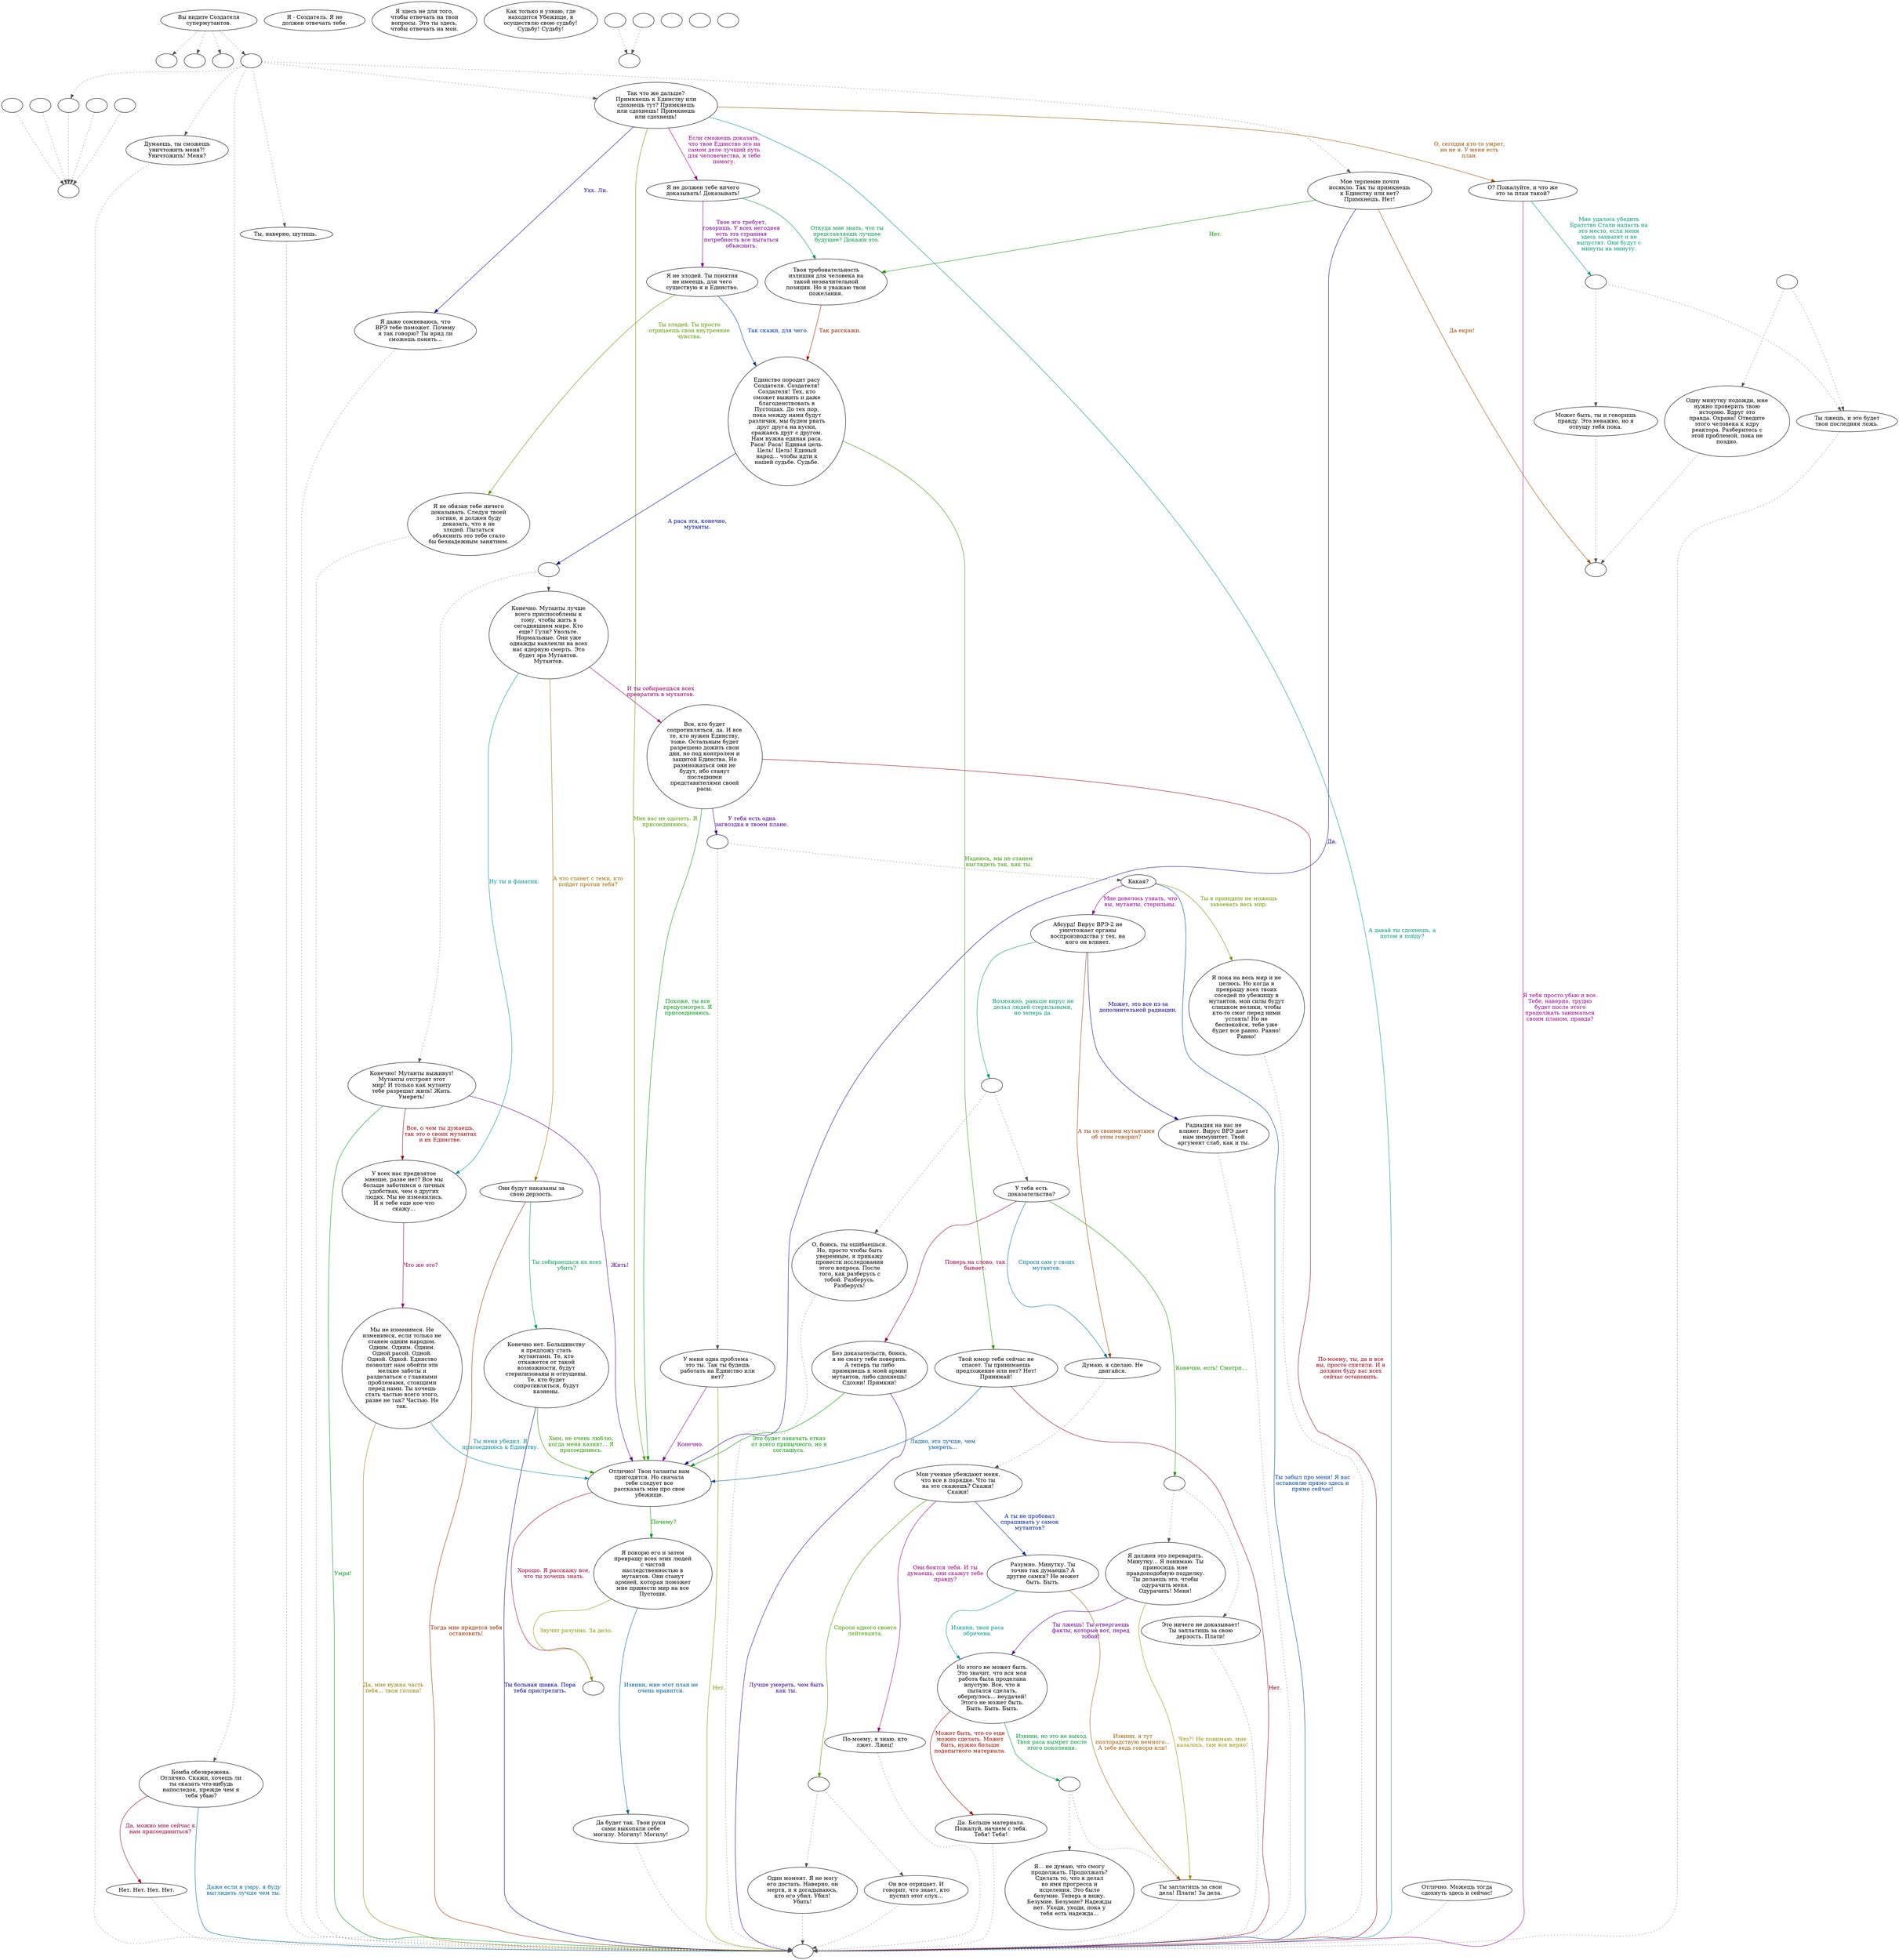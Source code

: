 digraph master {
  "start" [style=filled       fillcolor="#FFFFFF"       color="#000000"]
  "start" -> "map_enter_p_proc" [style=dotted color="#555555"]
  "start" -> "damage_p_proc" [style=dotted color="#555555"]
  "start" -> "combat_p_proc" [style=dotted color="#555555"]
  "start" -> "do_dialogue" [style=dotted color="#555555"]
  "start" [label="Вы видите Создателя\nсупермутантов."]
  "gameover" [style=filled       fillcolor="#FFFFFF"       color="#000000"]
  "gameover" [label=""]
  "giveme" [style=filled       fillcolor="#FFFFFF"       color="#000000"]
  "giveme" -> "master14" [style=dotted color="#555555"]
  "giveme" -> "master13" [style=dotted color="#555555"]
  "giveme" [label=""]
  "do_dialogue" [style=filled       fillcolor="#FFFFFF"       color="#000000"]
  "do_dialogue" -> "get_reaction" [style=dotted color="#555555"]
  "do_dialogue" -> "master203" [style=dotted color="#555555"]
  "do_dialogue" -> "master46" [style=dotted color="#555555"]
  "do_dialogue" -> "master43" [style=dotted color="#555555"]
  "do_dialogue" -> "master44" [style=dotted color="#555555"]
  "do_dialogue" -> "master00" [style=dotted color="#555555"]
  "do_dialogue" [label=""]
  "master00" [style=filled       fillcolor="#FFFFFF"       color="#000000"]
  "master00" [label="Так что же дальше?\nПримкнешь к Единству или\nсдохнешь тут? Примкнешь\nили сдохнешь! Примкнешь\nили сдохнешь!"]
  "master00" -> "master01" [label="Мне вас не одолеть. Я\nприсоединяюсь." color="#5A9900" fontcolor="#5A9900"]
  "master00" -> "master04" [label="Если сможешь доказать,\nчто твое Единство это на\nсамом деле лучший путь\nдля человечества, я тебе\nпомогу." color="#990086" fontcolor="#990086"]
  "master00" -> "mastercbt" [label="А давай ты сдохнешь, а\nпотом я пойду?" color="#00997F" fontcolor="#00997F"]
  "master00" -> "master38" [label="О, сегодня кто-то умрет,\nно не я. У меня есть\nплан." color="#995200" fontcolor="#995200"]
  "master00" -> "master42" [label="Ухх. Ли." color="#260099" fontcolor="#260099"]
  "master01" [style=filled       fillcolor="#FFFFFF"       color="#000000"]
  "master01" [label="Отлично! Твои таланты нам\nпригодятся. Но сначала\nтебе следует все\nрассказать мне про свое\nубежище."]
  "master01" -> "master02" [label="Почему?" color="#079900" fontcolor="#079900"]
  "master01" -> "gameover" [label="Хорошо. Я расскажу все,\nчто ты хочешь знать." color="#990034" fontcolor="#990034"]
  "master02" [style=filled       fillcolor="#FFFFFF"       color="#000000"]
  "master02" [label="Я покорю его и затем\nпревращу всех этих людей\nс чистой\nнаследственностью в\nмутантов. Они станут\nармией, которая поможет\nмне принести мир на все\nПустоши."]
  "master02" -> "master03" [label="Извини, мне этот план не\nочень нравится." color="#006099" fontcolor="#006099"]
  "master02" -> "gameover" [label="Звучит разумно. За дело." color="#8D9900" fontcolor="#8D9900"]
  "master03" [style=filled       fillcolor="#FFFFFF"       color="#000000"]
  "master03" -> "mastercbt" [style=dotted color="#555555"]
  "master03" [label="Да будет так. Твои руки\nсами выкопали себе\nмогилу. Могилу! Могилу!"]
  "master04" [style=filled       fillcolor="#FFFFFF"       color="#000000"]
  "master04" [label="Я не должен тебе ничего\nдоказывать! Доказывать!"]
  "master04" -> "master36" [label="Твое эго требует,\nговоришь. У всех негодяев\nесть эта странная\nпотребность все пытаться\nобъяснить." color="#780099" fontcolor="#780099"]
  "master04" -> "master05" [label="Откуда мне знать, что ты\nпредставляешь лучшее\nбудущее? Докажи это." color="#00994C" fontcolor="#00994C"]
  "master05" [style=filled       fillcolor="#FFFFFF"       color="#000000"]
  "master05" [label="Твоя требовательность\nизлишня для человека на\nтакой незначительной\nпозиции. Но я уважаю твои\nпожелания."]
  "master05" -> "master06" [label="Так расскажи." color="#991F00" fontcolor="#991F00"]
  "master06" [style=filled       fillcolor="#FFFFFF"       color="#000000"]
  "master06" [label="Единство породит расу\nСоздателя. Создателя!\nСоздателя! Тех, кто\nсможет выжить и даже\nблагоденствовать в\nПустошах. До тех пор,\nпока между нами будут\nразличия, мы будем рвать\nдруг друга на куски,\nсражаясь друг с другом.\nНам нужна единая раса.\nРаса! Раса! Единая цель.\nЦель! Цель! Единый\nнарод... чтобы идти к\nнашей судьбе. Судьбе."]
  "master06" -> "master06_1" [label="А раса эта, конечно,\nмутанты." color="#000D99" fontcolor="#000D99"]
  "master06" -> "master27" [label="Надеюсь, мы не станем\nвыглядеть так, как ты." color="#3A9900" fontcolor="#3A9900"]
  "master06_1" [style=filled       fillcolor="#FFFFFF"       color="#000000"]
  "master06_1" -> "master07" [style=dotted color="#555555"]
  "master06_1" -> "master35" [style=dotted color="#555555"]
  "master06_1" [label=""]
  "master07" [style=filled       fillcolor="#FFFFFF"       color="#000000"]
  "master07" [label="Конечно. Мутанты лучше\nвсего приспособлены к\nтому, чтобы жить в\nсегодняшнем мире. Кто\nеще? Гули? Увольте.\nНормальные. Они уже\nоднажды навлекли на всех\nнас ядерную смерть. Это\nбудет эра Мутантов.\nМутантов."]
  "master07" -> "master08" [label="И ты собираешься всех\nпревратить в мутантов." color="#990067" fontcolor="#990067"]
  "master07" -> "master33" [label="Ну ты и фанатик." color="#009399" fontcolor="#009399"]
  "master07" -> "master31" [label="А что станет с теми, кто\nпойдет против тебя?" color="#997200" fontcolor="#997200"]
  "master08" [style=filled       fillcolor="#FFFFFF"       color="#000000"]
  "master08" [label="Все, кто будет\nсопротивляться, да. И все\nте, кто нужен Единству,\nтоже. Остальным будет\nразрешено дожить свои\nдни, но под контролем и\nзащитой Единства. Но\nразмножаться они не\nбудут, ибо станут\nпоследними\nпредставителями своей\nрасы."]
  "master08" -> "master08_1" [label="У тебя есть одна\nзагвоздка в твоем плане." color="#450099" fontcolor="#450099"]
  "master08" -> "master01" [label="Похоже, ты все\nпредусмотрел. Я\nприсоединяюсь." color="#009919" fontcolor="#009919"]
  "master08" -> "mastercbt" [label="По-моему, ты, да и все\nвы, просто спятили. И я\nдолжен буду вас всех\nсейчас остановить." color="#990014" fontcolor="#990014"]
  "master08_1" [style=filled       fillcolor="#FFFFFF"       color="#000000"]
  "master08_1" -> "master09" [style=dotted color="#555555"]
  "master08_1" -> "master30" [style=dotted color="#555555"]
  "master08_1" [label=""]
  "master09" [style=filled       fillcolor="#FFFFFF"       color="#000000"]
  "master09" [label="Какая?"]
  "master09" -> "mastercbt" [label="Ты забыл про меня! Я вас\nостановлю прямо здесь и\nпрямо сейчас!" color="#004199" fontcolor="#004199"]
  "master09" -> "master10" [label="Ты в принципе не можешь\nзавоевать весь мир." color="#6D9900" fontcolor="#6D9900"]
  "master09" -> "master11" [label="Мне довелось узнать, что\nвы, мутанты, стерильны." color="#980099" fontcolor="#980099"]
  "master10" [style=filled       fillcolor="#FFFFFF"       color="#000000"]
  "master10" -> "mastercbt" [style=dotted color="#555555"]
  "master10" [label="Я пока на весь мир и не\nцелюсь. Но когда я\nпревращу всех твоих\nсоседей по убежищу в\nмутантов, мои силы будут\nслишком велики, чтобы\nкто-то смог перед ними\nустоять! Но не\nбеспокойся, тебе уже\nбудет все равно. Равно!\nРавно!"]
  "master11" [style=filled       fillcolor="#FFFFFF"       color="#000000"]
  "master11" [label="Абсурд! Вирус ВРЭ-2 не\nуничтожает органы\nвоспроизводства у тех, на\nкого он влияет."]
  "master11" -> "master11_1" [label="Возможно, раньше вирус не\nделал людей стерильными,\nно теперь да." color="#00996B" fontcolor="#00996B"]
  "master11" -> "master20" [label="А ты со своими мутантами\nоб этом говорил?" color="#993F00" fontcolor="#993F00"]
  "master11" -> "master28" [label="Может, это все из-за\nдополнительной радиации." color="#120099" fontcolor="#120099"]
  "master11_1" [style=filled       fillcolor="#FFFFFF"       color="#000000"]
  "master11_1" -> "master12" [style=dotted color="#555555"]
  "master11_1" -> "master29" [style=dotted color="#555555"]
  "master11_1" [label=""]
  "master12" [style=filled       fillcolor="#FFFFFF"       color="#000000"]
  "master12" [label="У тебя есть\nдоказательства?"]
  "master12" -> "giveme" [label="Конечно, есть! Смотри..." color="#1B9900" fontcolor="#1B9900"]
  "master12" -> "master26" [label="Поверь на слово, так\nбывает." color="#990047" fontcolor="#990047"]
  "master12" -> "master20" [label="Спроси сам у своих\nмутантов." color="#007499" fontcolor="#007499"]
  "master13" [style=filled       fillcolor="#FFFFFF"       color="#000000"]
  "master13" -> "mastercbt" [style=dotted color="#555555"]
  "master13" [label="Это ничего не доказывает!\nТы заплатишь за свою\nдерзость. Плати!"]
  "master14" [style=filled       fillcolor="#FFFFFF"       color="#000000"]
  "master14" [label="Я должен это переварить.\nМинутку... Я понимаю. Ты\nприносишь мне\nправдоподобную подделку.\nТы делаешь это, чтобы\nодурачить меня.\nОдурачить! Меня!"]
  "master14" -> "master16" [label="Что?! Не понимаю, мне\nказалось, там все верно!" color="#999200" fontcolor="#999200"]
  "master14" -> "master17" [label="Ты лжешь! Ты отвергаешь\nфакты, которые вот, перед\nтобой!" color="#650099" fontcolor="#650099"]
  "master16" [style=filled       fillcolor="#FFFFFF"       color="#000000"]
  "master16" -> "mastercbt" [style=dotted color="#555555"]
  "master16" [label="Ты заплатишь за свои\nдела! Плати! За дела."]
  "master17" [style=filled       fillcolor="#FFFFFF"       color="#000000"]
  "master17" [label="Но этого не может быть.\nЭто значит, что вся моя\nработа была проделана\nвпустую. Все, что я\nпытался сделать,\nобернулось... неудачей!\nЭтого не может быть.\nБыть. Быть. Быть."]
  "master17" -> "master17_1" [label="Извини, но это не выход.\nТвоя раса вымрет после\nэтого поколения." color="#009938" fontcolor="#009938"]
  "master17" -> "master18" [label="Может быть, что-то еще\nможно сделать. Может\nбыть, нужно больше\nподопытного материала." color="#990C00" fontcolor="#990C00"]
  "master17_1" [style=filled       fillcolor="#FFFFFF"       color="#000000"]
  "master17_1" -> "master19" [style=dotted color="#555555"]
  "master17_1" -> "master16" [style=dotted color="#555555"]
  "master17_1" [label=""]
  "master18" [style=filled       fillcolor="#FFFFFF"       color="#000000"]
  "master18" -> "mastercbt" [style=dotted color="#555555"]
  "master18" [label="Да. Больше материала.\nПожалуй, начнем с тебя.\nТебя! Тебя!"]
  "master19" [style=filled       fillcolor="#FFFFFF"       color="#000000"]
  "master19" [label="Я... не думаю, что смогу\nпродолжать. Продолжать?\nСделать то, что я делал\nво имя прогресса и\nисцеления. Это было\nбезумие. Теперь я вижу.\nБезумие. Безумие? Надежды\nнет. Уходи, уходи, пока у\nтебя есть надежда..."]
  "master20" [style=filled       fillcolor="#FFFFFF"       color="#000000"]
  "master20" -> "master21" [style=dotted color="#555555"]
  "master20" [label="Думаю, я сделаю. Не\nдвигайся."]
  "master21" [style=filled       fillcolor="#FFFFFF"       color="#000000"]
  "master21" [label="Мои ученые убеждают меня,\nчто все в порядке. Что ты\nна это скажешь? Скажи!\nСкажи!"]
  "master21" -> "master25" [label="А ты не пробовал\nспрашивать у самок\nмутантов?" color="#002199" fontcolor="#002199"]
  "master21" -> "master21_1" [label="Спроси одного своего\nлейтенанта." color="#4E9900" fontcolor="#4E9900"]
  "master21" -> "master24" [label="Они боятся тебя. И ты\nдумаешь, они скажут тебе\nправду?" color="#99007A" fontcolor="#99007A"]
  "master21_1" [style=filled       fillcolor="#FFFFFF"       color="#000000"]
  "master21_1" -> "master22" [style=dotted color="#555555"]
  "master21_1" -> "master23" [style=dotted color="#555555"]
  "master21_1" [label=""]
  "master22" [style=filled       fillcolor="#FFFFFF"       color="#000000"]
  "master22" -> "mastercbt" [style=dotted color="#555555"]
  "master22" [label="Один момент. Я не могу\nего достать. Наверно, он\nмертв, и я догадываюсь,\nкто его убил. Убил!\nУбить!"]
  "master23" [style=filled       fillcolor="#FFFFFF"       color="#000000"]
  "master23" -> "mastercbt" [style=dotted color="#555555"]
  "master23" [label="Он все отрицает. И\nговорит, что знает, кто\nпустил этот слух..."]
  "master24" [style=filled       fillcolor="#FFFFFF"       color="#000000"]
  "master24" -> "mastercbt" [style=dotted color="#555555"]
  "master24" [label="По-моему, я знаю, кто\nлжет. Лжец!"]
  "master25" [style=filled       fillcolor="#FFFFFF"       color="#000000"]
  "master25" [label="Разумно. Минутку. Ты\nточно так думаешь? А\nдругие самки? Не может\nбыть. Быть."]
  "master25" -> "master17" [label="Извини, твоя раса\nобречена." color="#00998B" fontcolor="#00998B"]
  "master25" -> "master16" [label="Извини, я тут\nпозлорадствую немного...\nА тебе ведь говори-или!" color="#995E00" fontcolor="#995E00"]
  "master26" [style=filled       fillcolor="#FFFFFF"       color="#000000"]
  "master26" [label="Без доказательств, боюсь,\nя не смогу тебе поверить.\nА теперь ты либо\nпримкнешь к моей армии\nмутантов, либо сдохнешь!\nСдохни! Примкни!"]
  "master26" -> "mastercbt" [label="Лучше умереть, чем быть\nкак ты." color="#320099" fontcolor="#320099"]
  "master26" -> "master01" [label="Это будет означать отказ\nот всего привычного, но я\nсоглашусь." color="#009905" fontcolor="#009905"]
  "master27" [style=filled       fillcolor="#FFFFFF"       color="#000000"]
  "master27" [label="Твой юмор тебя сейчас не\nспасет. Ты принимаешь\nпредложение или нет? Нет!\nПринимай!"]
  "master27" -> "mastercbt" [label="Нет." color="#990028" fontcolor="#990028"]
  "master27" -> "master01" [label="Ладно, это лучше, чем\nумереть..." color="#005499" fontcolor="#005499"]
  "master28" [style=filled       fillcolor="#FFFFFF"       color="#000000"]
  "master28" -> "mastercbt" [style=dotted color="#555555"]
  "master28" [label="Радиация на нас не\nвлияет. Вирус ВРЭ дает\nнам иммунитет. Твой\nаргумент слаб, как и ты."]
  "master29" [style=filled       fillcolor="#FFFFFF"       color="#000000"]
  "master29" -> "mastercbt" [style=dotted color="#555555"]
  "master29" [label="О, боюсь, ты ошибаешься.\nНо, просто чтобы быть\nуверенным, я прикажу\nпровести исследования\nэтого вопроса. После\nтого, как разберусь с\nтобой. Разберусь.\nРазберусь!"]
  "master30" [style=filled       fillcolor="#FFFFFF"       color="#000000"]
  "master30" [label="У меня одна проблема -\nэто ты. Так ты будешь\nработать на Единство или\nнет?"]
  "master30" -> "mastercbt" [label="Нет." color="#819900" fontcolor="#819900"]
  "master30" -> "master01" [label="Конечно." color="#850099" fontcolor="#850099"]
  "master31" [style=filled       fillcolor="#FFFFFF"       color="#000000"]
  "master31" [label="Они будут наказаны за\nсвою дерзость."]
  "master31" -> "master32" [label="Ты собираешься их всех\nубить?" color="#009958" fontcolor="#009958"]
  "master31" -> "mastercbt" [label="Тогда мне придется тебя\nостановить!" color="#992B00" fontcolor="#992B00"]
  "master32" [style=filled       fillcolor="#FFFFFF"       color="#000000"]
  "master32" [label="Конечно нет. Большинству\nя предложу стать\nмутантами. Те, кто\nоткажется от такой\nвозможности, будут\nстерилизованы и отпущены.\nТе, кто будет\nсопротивляться, будут\nказнены."]
  "master32" -> "mastercbt" [label="Ты больная шавка. Пора\nтебя пристрелить." color="#000199" fontcolor="#000199"]
  "master32" -> "master01" [label="Хмм, не очень люблю,\nкогда меня казнят... Я\nприсоединюсь." color="#2E9900" fontcolor="#2E9900"]
  "master33" [style=filled       fillcolor="#FFFFFF"       color="#000000"]
  "master33" [label="У всех нас предвзятое\nмнение, разве нет? Все мы\nбольше заботимся о личных\nудобствах, чем о других\nлюдях. Мы не изменились.\nИ я тебе еще кое-что\nскажу..."]
  "master33" -> "master34" [label="Что же это?" color="#99005B" fontcolor="#99005B"]
  "master34" [style=filled       fillcolor="#FFFFFF"       color="#000000"]
  "master34" [label="Мы не изменимся. Не\nизменимся, если только не\nстанем одним народом.\nОдним. Одним. Одним.\nОдной расой. Одной.\nОдной. Одной. Единство\nпозволит нам обойти эти\nмелкие заботы и\nразделаться с главными\nпроблемами, стоящими\nперед нами. Ты хочешь\nстать частью всего этого,\nразве не так? Частью. Не\nтак."]
  "master34" -> "master01" [label="Ты меня убедил. Я\nприсоединюсь к Единству." color="#008799" fontcolor="#008799"]
  "master34" -> "mastercbt" [label="Да, мне нужна часть\nтебя... твоя голова!" color="#997E00" fontcolor="#997E00"]
  "master35" [style=filled       fillcolor="#FFFFFF"       color="#000000"]
  "master35" [label="Конечно! Мутанты выживут!\nМутанты отстроят этот\nмир! И только как мутанту\nтебе разрешат жить! Жить.\nУмереть!"]
  "master35" -> "master01" [label="Жить!" color="#510099" fontcolor="#510099"]
  "master35" -> "mastercbt" [label="Умри!" color="#009925" fontcolor="#009925"]
  "master35" -> "master33" [label="Все, о чем ты думаешь,\nтак это о своих мутантах\nи их Единстве." color="#990008" fontcolor="#990008"]
  "master36" [style=filled       fillcolor="#FFFFFF"       color="#000000"]
  "master36" [label="Я не злодей. Ты понятия\nне имеешь, для чего\nсуществую я и Единство."]
  "master36" -> "master06" [label="Так скажи, для чего." color="#003599" fontcolor="#003599"]
  "master36" -> "master37" [label="Ты злодей. Ты просто\nотрицаешь свои внутренние\nчувства." color="#619900" fontcolor="#619900"]
  "master37" [style=filled       fillcolor="#FFFFFF"       color="#000000"]
  "master37" -> "mastercbt" [style=dotted color="#555555"]
  "master37" [label="Я не обязан тебе ничего\nдоказывать. Следуя твоей\nлогике, я должен буду\nдоказать, что я не\nзлодей. Пытаться\nобъяснить это тебе стало\nбы безнадежным занятием."]
  "master38" [style=filled       fillcolor="#FFFFFF"       color="#000000"]
  "master38" [label="О? Пожалуйте, и что же\nэто за план такой?"]
  "master38" -> "mastercbt" [label="Я тебя просто убью и все.\nТебе, наверно, трудно\nбудет после этого\nпродолжать заниматься\nсвоим планом, правда?" color="#99008E" fontcolor="#99008E"]
  "master38" -> "master38_2" [label="Мне удалось убедить\nБратство Стали напасть на\nэто место, если меня\nздесь захватят и не\nвыпустят. Они будут с\nминуты на минуту." color="#009978" fontcolor="#009978"]
  "master38_1" [style=filled       fillcolor="#FFFFFF"       color="#000000"]
  "master38_1" -> "master41" [style=dotted color="#555555"]
  "master38_1" -> "master40" [style=dotted color="#555555"]
  "master38_1" [label=""]
  "master38_2" [style=filled       fillcolor="#FFFFFF"       color="#000000"]
  "master38_2" -> "master39" [style=dotted color="#555555"]
  "master38_2" -> "master40" [style=dotted color="#555555"]
  "master38_2" [label=""]
  "master39" [style=filled       fillcolor="#FFFFFF"       color="#000000"]
  "master39" -> "masterend" [style=dotted color="#555555"]
  "master39" [label="Может быть, ты и говоришь\nправду. Это неважно, но я\nотпущу тебя пока."]
  "master40" [style=filled       fillcolor="#FFFFFF"       color="#000000"]
  "master40" -> "mastercbt" [style=dotted color="#555555"]
  "master40" [label="Ты лжешь, и это будет\nтвоя последняя ложь."]
  "master41" [style=filled       fillcolor="#FFFFFF"       color="#000000"]
  "master41" -> "masterend" [style=dotted color="#555555"]
  "master41" [label="Одну минутку подожди, мне\nнужно проверить твою\nисторию. Вдруг это\nправда. Охрана! Отведите\nэтого человека к ядру\nреактора. Разберитесь с\nэтой проблемой, пока не\nпоздно."]
  "master42" [style=filled       fillcolor="#FFFFFF"       color="#000000"]
  "master42" -> "mastercbt" [style=dotted color="#555555"]
  "master42" [label="Я даже сомневаюсь, что\nВРЭ тебе поможет. Почему\nя так говорю? Ты вряд ли\nсможешь понять..."]
  "master43" [style=filled       fillcolor="#FFFFFF"       color="#000000"]
  "master43" -> "mastercbt" [style=dotted color="#555555"]
  "master43" [label="Ты, наверно, шутишь. "]
  "master44" [style=filled       fillcolor="#FFFFFF"       color="#000000"]
  "master44" [label="Мое терпение почти\nиссякло. Так ты примкнешь\nк Единству или нет?\nПримкнешь. Нет!"]
  "master44" -> "masterend" [label="Да екрн!" color="#994B00" fontcolor="#994B00"]
  "master44" -> "master01" [label="Да." color="#1E0099" fontcolor="#1E0099"]
  "master44" -> "master05" [label="Нет." color="#0E9900" fontcolor="#0E9900"]
  "master45" [style=filled       fillcolor="#FFFFFF"       color="#000000"]
  "master45" -> "mastercbt" [style=dotted color="#555555"]
  "master45" [label="Отлично. Можешь тогда\nсдохнуть здесь и сейчас!"]
  "master46" [style=filled       fillcolor="#FFFFFF"       color="#000000"]
  "master46" [label="Бомба обезврежена.\nОтлично. Скажи, хочешь ли\nты сказать что-нибудь\nнапоследок, прежде чем я\nтебя убью?"]
  "master46" -> "master47" [label="Да, можно мне сейчас к\nнам присоединиться?" color="#99003B" fontcolor="#99003B"]
  "master46" -> "mastercbt" [label="Даже если я умру, я буду\nвыглядеть лучше чем ты." color="#006899" fontcolor="#006899"]
  "master47" [style=filled       fillcolor="#FFFFFF"       color="#000000"]
  "master47" -> "mastercbt" [style=dotted color="#555555"]
  "master47" [label="Нет. Нет. Нет. Нет."]
  "master200" [style=filled       fillcolor="#FFFFFF"       color="#000000"]
  "master200" [label="Я - Создатель. Я не\nдолжен отвечать тебе."]
  "master201" [style=filled       fillcolor="#FFFFFF"       color="#000000"]
  "master201" [label="Я здесь не для того,\nчтобы отвечать на твои\nвопросы. Это ты здесь,\nчтобы отвечать на мои."]
  "master202" [style=filled       fillcolor="#FFFFFF"       color="#000000"]
  "master202" [label="Как только я узнаю, где\nнаходится Убежище, я\nосуществлю свою судьбу!\nСудьбу! Судьбу!"]
  "master203" [style=filled       fillcolor="#FFFFFF"       color="#000000"]
  "master203" -> "mastercbt" [style=dotted color="#555555"]
  "master203" [label="Думаешь, ты сможешь\nуничтожить меня?!\nУничтожить! Меня?"]
  "mastercbt" [style=filled       fillcolor="#FFFFFF"       color="#000000"]
  "mastercbt" [label=""]
  "masterend" [style=filled       fillcolor="#FFFFFF"       color="#000000"]
  "masterend" [label=""]
  "damage_p_proc" [style=filled       fillcolor="#FFFFFF"       color="#000000"]
  "damage_p_proc" [label=""]
  "combat_p_proc" [style=filled       fillcolor="#FFFFFF"       color="#000000"]
  "combat_p_proc" [label=""]
  "map_enter_p_proc" [style=filled       fillcolor="#FFFFFF"       color="#000000"]
  "map_enter_p_proc" [label=""]
  "get_reaction" [style=filled       fillcolor="#FFFFFF"       color="#000000"]
  "get_reaction" -> "ReactToLevel" [style=dotted color="#555555"]
  "get_reaction" [label=""]
  "ReactToLevel" [style=filled       fillcolor="#FFFFFF"       color="#000000"]
  "ReactToLevel" [label=""]
  "LevelToReact" [style=filled       fillcolor="#FFFFFF"       color="#000000"]
  "LevelToReact" [label=""]
  "UpReact" [style=filled       fillcolor="#FFFFFF"       color="#000000"]
  "UpReact" -> "ReactToLevel" [style=dotted color="#555555"]
  "UpReact" [label=""]
  "DownReact" [style=filled       fillcolor="#FFFFFF"       color="#000000"]
  "DownReact" -> "ReactToLevel" [style=dotted color="#555555"]
  "DownReact" [label=""]
  "BottomReact" [style=filled       fillcolor="#FFFFFF"       color="#000000"]
  "BottomReact" [label=""]
  "TopReact" [style=filled       fillcolor="#FFFFFF"       color="#000000"]
  "TopReact" [label=""]
  "BigUpReact" [style=filled       fillcolor="#FFFFFF"       color="#000000"]
  "BigUpReact" -> "ReactToLevel" [style=dotted color="#555555"]
  "BigUpReact" [label=""]
  "BigDownReact" [style=filled       fillcolor="#FFFFFF"       color="#000000"]
  "BigDownReact" -> "ReactToLevel" [style=dotted color="#555555"]
  "BigDownReact" [label=""]
  "UpReactLevel" [style=filled       fillcolor="#FFFFFF"       color="#000000"]
  "UpReactLevel" -> "LevelToReact" [style=dotted color="#555555"]
  "UpReactLevel" [label=""]
  "DownReactLevel" [style=filled       fillcolor="#FFFFFF"       color="#000000"]
  "DownReactLevel" -> "LevelToReact" [style=dotted color="#555555"]
  "DownReactLevel" [label=""]
  "Goodbyes" [style=filled       fillcolor="#FFFFFF"       color="#000000"]
  "Goodbyes" [label=""]
}